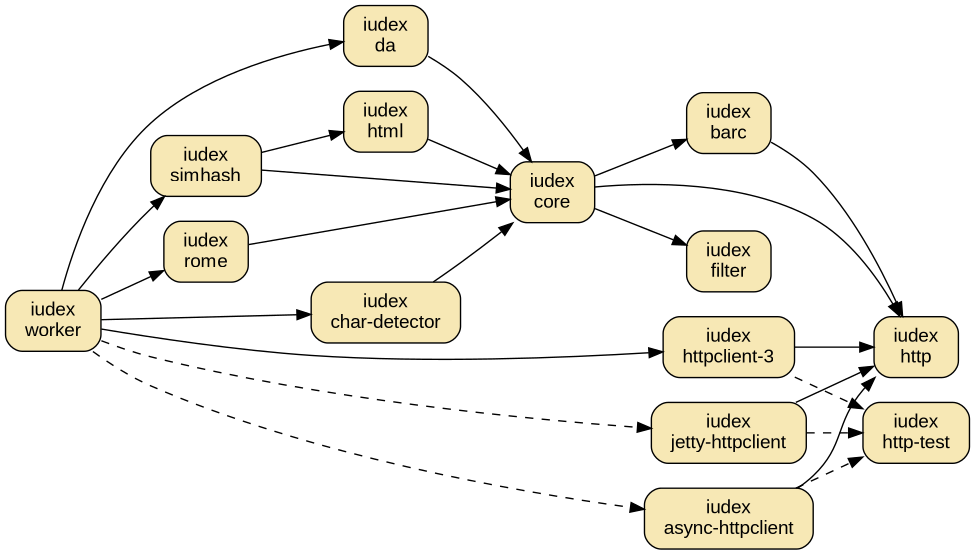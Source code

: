 digraph "iudex-gems" {
  rankdir=LR;
  size="6.5,4.5";
  bgcolor="transparent";
  node [ shape=box, style="filled,rounded", fillcolor="#f7e8b5",
         fontname="Arial",  margin="0.2,0.1" ];

  barc        [ label=<iudex<br/>barc>, target=_parent, URL="../barc.html" ];
  char_detect [ label=<iudex<br/>char-detector> ];
  core        [ label=<iudex<br/>core> ];
  da          [ label=<iudex<br/>da>, target=_parent, URL="../da/index.html" ]
  filter      [ label=<iudex<br/>filter> ];
  html        [ label=<iudex<br/>html> ];
  rome        [ label=<iudex<br/>rome> ];
  simhash     [ label=<iudex<br/>simhash> ];
  worker      [ label=<iudex<br/>worker> ];

# subgraph cluster_http { style=invis };
  http             [ label=<iudex<br/>http> ];
  httpclient_3     [ label=<iudex<br/>httpclient-3<br/>> ];
  jetty_httpclient [ label=<iudex<br/>jetty-httpclient<br/>> ];
  async_httpclient [ label=<iudex<br/>async-httpclient<br/>> ];
  http_test        [ label=<iudex<br/>http-test> ];

  httpclient_3     -> http [ weight=2 ];
  httpclient_3     -> http_test [ style=dashed ];
  jetty_httpclient -> http;
  jetty_httpclient -> http_test [ style=dashed ];

  async_httpclient -> http;
  async_httpclient -> http_test [ style=dashed ];

  barc        -> http
  char_detect -> core
  core        -> barc
  core        -> filter
  core        -> http [ weight=2 ];
  da          -> core
  html        -> core
  rome        -> core
  simhash     -> core
  simhash     -> html
#  worker      -> barc
  worker      -> char_detect
  worker      -> da
#  worker      -> html
  worker      -> httpclient_3
  worker      -> jetty_httpclient [ style=dashed ];
  worker      -> async_httpclient [ style=dashed ];
  worker      -> rome
  worker      -> simhash
#  worker      -> core

#  barc        -> "gravitext-util"
#  barc        -> "rjack-slf4j"
#  char_detect -> filter
#  core        -> "gravitext-util"
#  core        -> "rjack-logback"
#  core        -> "rjack-slf4j"
#  core        -> simhash
#  da          -> "gravitext-util"
#  da          -> "rjack-slf4j"
#  da          -> filter
#  filter      -> "gravitext-util"
#  filter      -> "rjack-logback"
#  filter      -> "rjack-slf4j"
#  html        -> filter
#  http        -> "gravitext-util"
#  http        -> "rjack-slf4j"
#  simhash     -> filter
#  worker      -> core

#  sitemap [ style="rounded,dashed" ];
#  sitemap [ target=_parent, URL="../sitemap.html" ];
#  sitemap -> core

#  publisher [ style="rounded,dashed" ];
#  publisher -> da
#  publisher -> barc
}
